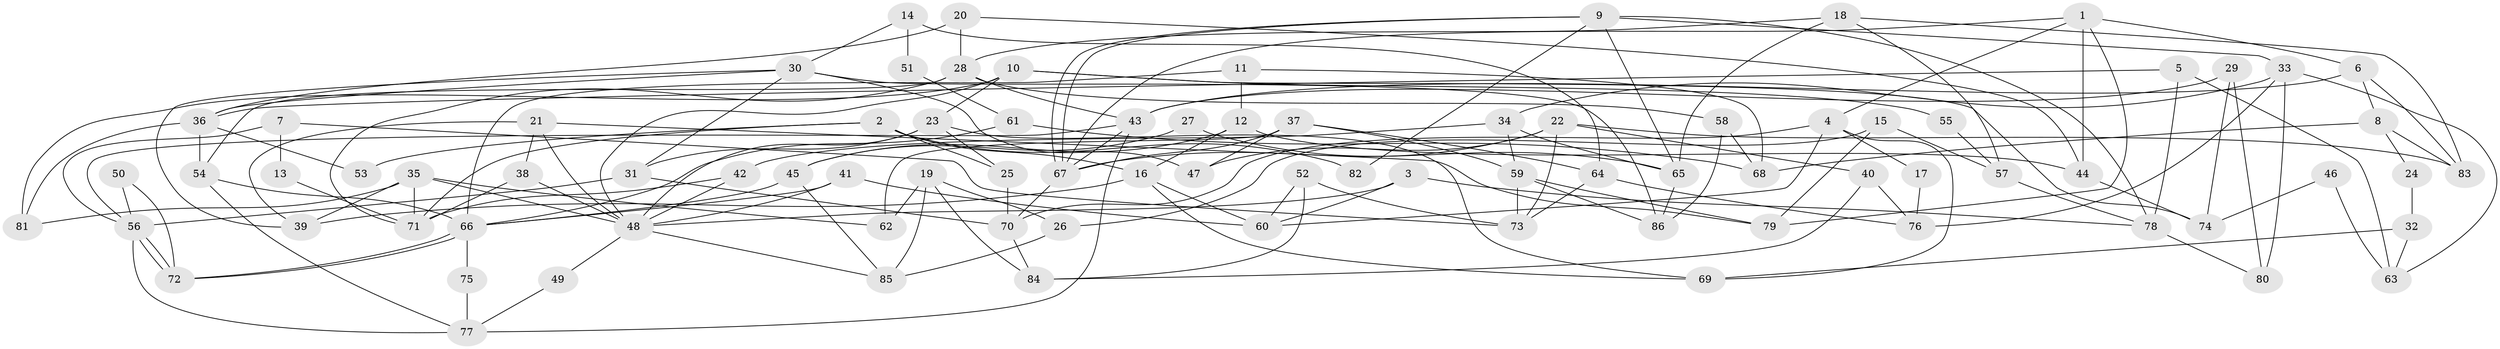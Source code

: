 // coarse degree distribution, {7: 0.05263157894736842, 8: 0.14035087719298245, 6: 0.08771929824561403, 3: 0.19298245614035087, 4: 0.21052631578947367, 5: 0.14035087719298245, 2: 0.14035087719298245, 11: 0.017543859649122806, 9: 0.017543859649122806}
// Generated by graph-tools (version 1.1) at 2025/52/02/27/25 19:52:03]
// undirected, 86 vertices, 172 edges
graph export_dot {
graph [start="1"]
  node [color=gray90,style=filled];
  1;
  2;
  3;
  4;
  5;
  6;
  7;
  8;
  9;
  10;
  11;
  12;
  13;
  14;
  15;
  16;
  17;
  18;
  19;
  20;
  21;
  22;
  23;
  24;
  25;
  26;
  27;
  28;
  29;
  30;
  31;
  32;
  33;
  34;
  35;
  36;
  37;
  38;
  39;
  40;
  41;
  42;
  43;
  44;
  45;
  46;
  47;
  48;
  49;
  50;
  51;
  52;
  53;
  54;
  55;
  56;
  57;
  58;
  59;
  60;
  61;
  62;
  63;
  64;
  65;
  66;
  67;
  68;
  69;
  70;
  71;
  72;
  73;
  74;
  75;
  76;
  77;
  78;
  79;
  80;
  81;
  82;
  83;
  84;
  85;
  86;
  1 -- 67;
  1 -- 4;
  1 -- 6;
  1 -- 44;
  1 -- 79;
  2 -- 71;
  2 -- 16;
  2 -- 25;
  2 -- 53;
  2 -- 82;
  3 -- 48;
  3 -- 60;
  3 -- 78;
  4 -- 69;
  4 -- 70;
  4 -- 17;
  4 -- 60;
  5 -- 36;
  5 -- 78;
  5 -- 63;
  6 -- 43;
  6 -- 8;
  6 -- 83;
  7 -- 56;
  7 -- 73;
  7 -- 13;
  8 -- 83;
  8 -- 24;
  8 -- 68;
  9 -- 67;
  9 -- 67;
  9 -- 78;
  9 -- 33;
  9 -- 65;
  9 -- 82;
  10 -- 23;
  10 -- 48;
  10 -- 55;
  10 -- 74;
  10 -- 81;
  11 -- 12;
  11 -- 66;
  11 -- 68;
  12 -- 16;
  12 -- 44;
  12 -- 45;
  13 -- 71;
  14 -- 30;
  14 -- 64;
  14 -- 51;
  15 -- 57;
  15 -- 79;
  15 -- 26;
  16 -- 39;
  16 -- 60;
  16 -- 69;
  17 -- 76;
  18 -- 28;
  18 -- 65;
  18 -- 57;
  18 -- 83;
  19 -- 85;
  19 -- 84;
  19 -- 26;
  19 -- 62;
  20 -- 36;
  20 -- 28;
  20 -- 44;
  21 -- 39;
  21 -- 48;
  21 -- 38;
  21 -- 79;
  22 -- 83;
  22 -- 73;
  22 -- 40;
  22 -- 47;
  22 -- 67;
  23 -- 48;
  23 -- 31;
  23 -- 25;
  23 -- 69;
  24 -- 32;
  25 -- 70;
  26 -- 85;
  27 -- 45;
  27 -- 65;
  28 -- 43;
  28 -- 54;
  28 -- 58;
  28 -- 71;
  29 -- 74;
  29 -- 43;
  29 -- 80;
  30 -- 47;
  30 -- 86;
  30 -- 31;
  30 -- 36;
  30 -- 39;
  31 -- 70;
  31 -- 56;
  32 -- 69;
  32 -- 63;
  33 -- 34;
  33 -- 63;
  33 -- 76;
  33 -- 80;
  34 -- 42;
  34 -- 59;
  34 -- 65;
  35 -- 71;
  35 -- 62;
  35 -- 39;
  35 -- 48;
  35 -- 81;
  36 -- 81;
  36 -- 53;
  36 -- 54;
  37 -- 67;
  37 -- 59;
  37 -- 47;
  37 -- 62;
  37 -- 64;
  38 -- 48;
  38 -- 71;
  40 -- 76;
  40 -- 84;
  41 -- 66;
  41 -- 48;
  41 -- 60;
  42 -- 48;
  42 -- 71;
  43 -- 67;
  43 -- 56;
  43 -- 77;
  44 -- 74;
  45 -- 66;
  45 -- 85;
  46 -- 63;
  46 -- 74;
  48 -- 85;
  48 -- 49;
  49 -- 77;
  50 -- 72;
  50 -- 56;
  51 -- 61;
  52 -- 84;
  52 -- 60;
  52 -- 73;
  54 -- 77;
  54 -- 66;
  55 -- 57;
  56 -- 72;
  56 -- 72;
  56 -- 77;
  57 -- 78;
  58 -- 68;
  58 -- 86;
  59 -- 79;
  59 -- 86;
  59 -- 73;
  61 -- 68;
  61 -- 66;
  64 -- 73;
  64 -- 76;
  65 -- 86;
  66 -- 72;
  66 -- 72;
  66 -- 75;
  67 -- 70;
  70 -- 84;
  75 -- 77;
  78 -- 80;
}
